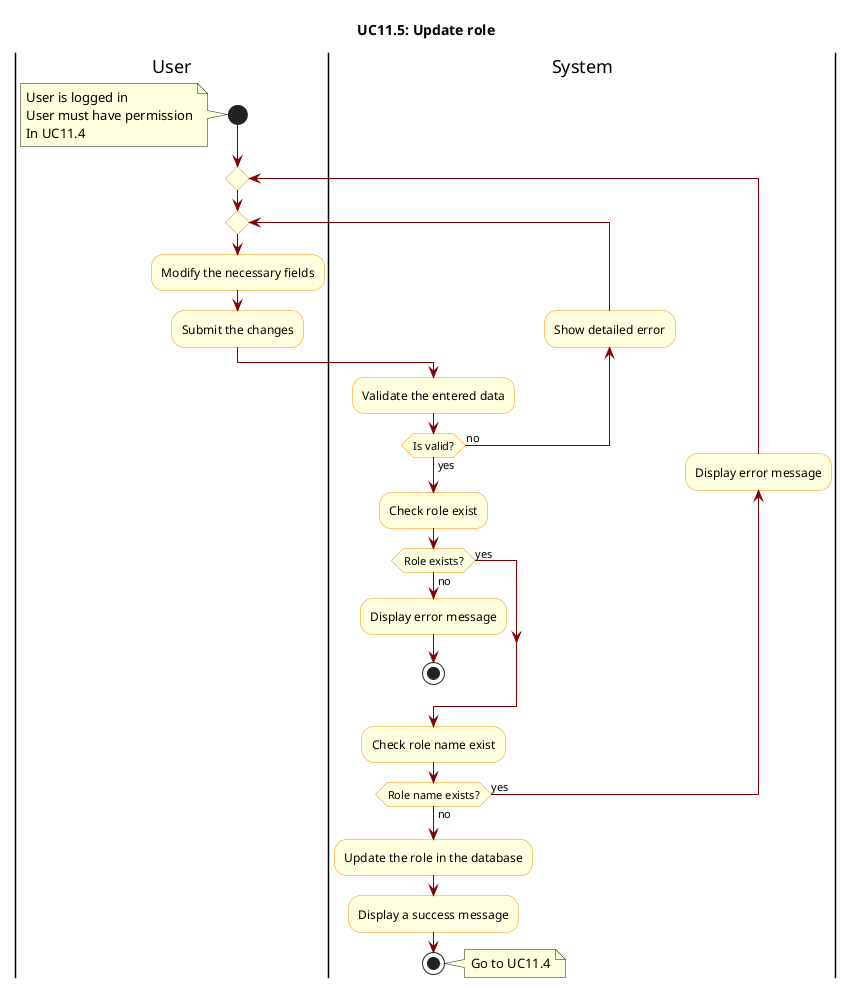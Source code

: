 @startuml

skinparam ActivityBackgroundColor LightYellow
skinparam ActivityBorderColor DarkOrange
skinparam ArrowColor Maroon

title UC11.5: Update role

|User|
start
note left
    User is logged in  
    User must have permission
    In UC11.4
end note


repeat
    repeat 
        |User|
        :Modify the necessary fields;
        :Submit the changes;

        |System|
        :Validate the entered data;

        backward :Show detailed error;
    repeat while(Is valid?) is(no) not(yes)

    :Check role exist;
    if(Role exists?) then(yes)
    else(no)
        :Display error message;
        stop
    endif

    backward :Display error message;
    :Check role name exist;
repeat while(Role name exists?) is(yes) not(no)

:Update the role in the database;
:Display a success message;
stop
note right
    Go to UC11.4
end note


@enduml
